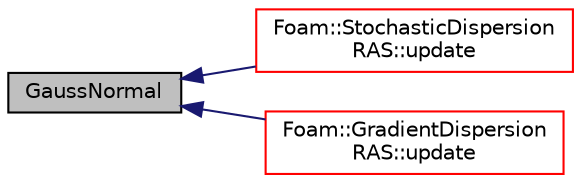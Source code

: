 digraph "GaussNormal"
{
  bgcolor="transparent";
  edge [fontname="Helvetica",fontsize="10",labelfontname="Helvetica",labelfontsize="10"];
  node [fontname="Helvetica",fontsize="10",shape=record];
  rankdir="LR";
  Node1 [label="GaussNormal",height=0.2,width=0.4,color="black", fillcolor="grey75", style="filled", fontcolor="black"];
  Node1 -> Node2 [dir="back",color="midnightblue",fontsize="10",style="solid",fontname="Helvetica"];
  Node2 [label="Foam::StochasticDispersion\lRAS::update",height=0.2,width=0.4,color="red",URL="$a02523.html#afb99589150c1ee258da64f8f0c1f37f8",tooltip="Update (disperse particles) "];
  Node1 -> Node3 [dir="back",color="midnightblue",fontsize="10",style="solid",fontname="Helvetica"];
  Node3 [label="Foam::GradientDispersion\lRAS::update",height=0.2,width=0.4,color="red",URL="$a00951.html#afb99589150c1ee258da64f8f0c1f37f8",tooltip="Update (disperse particles) "];
}
